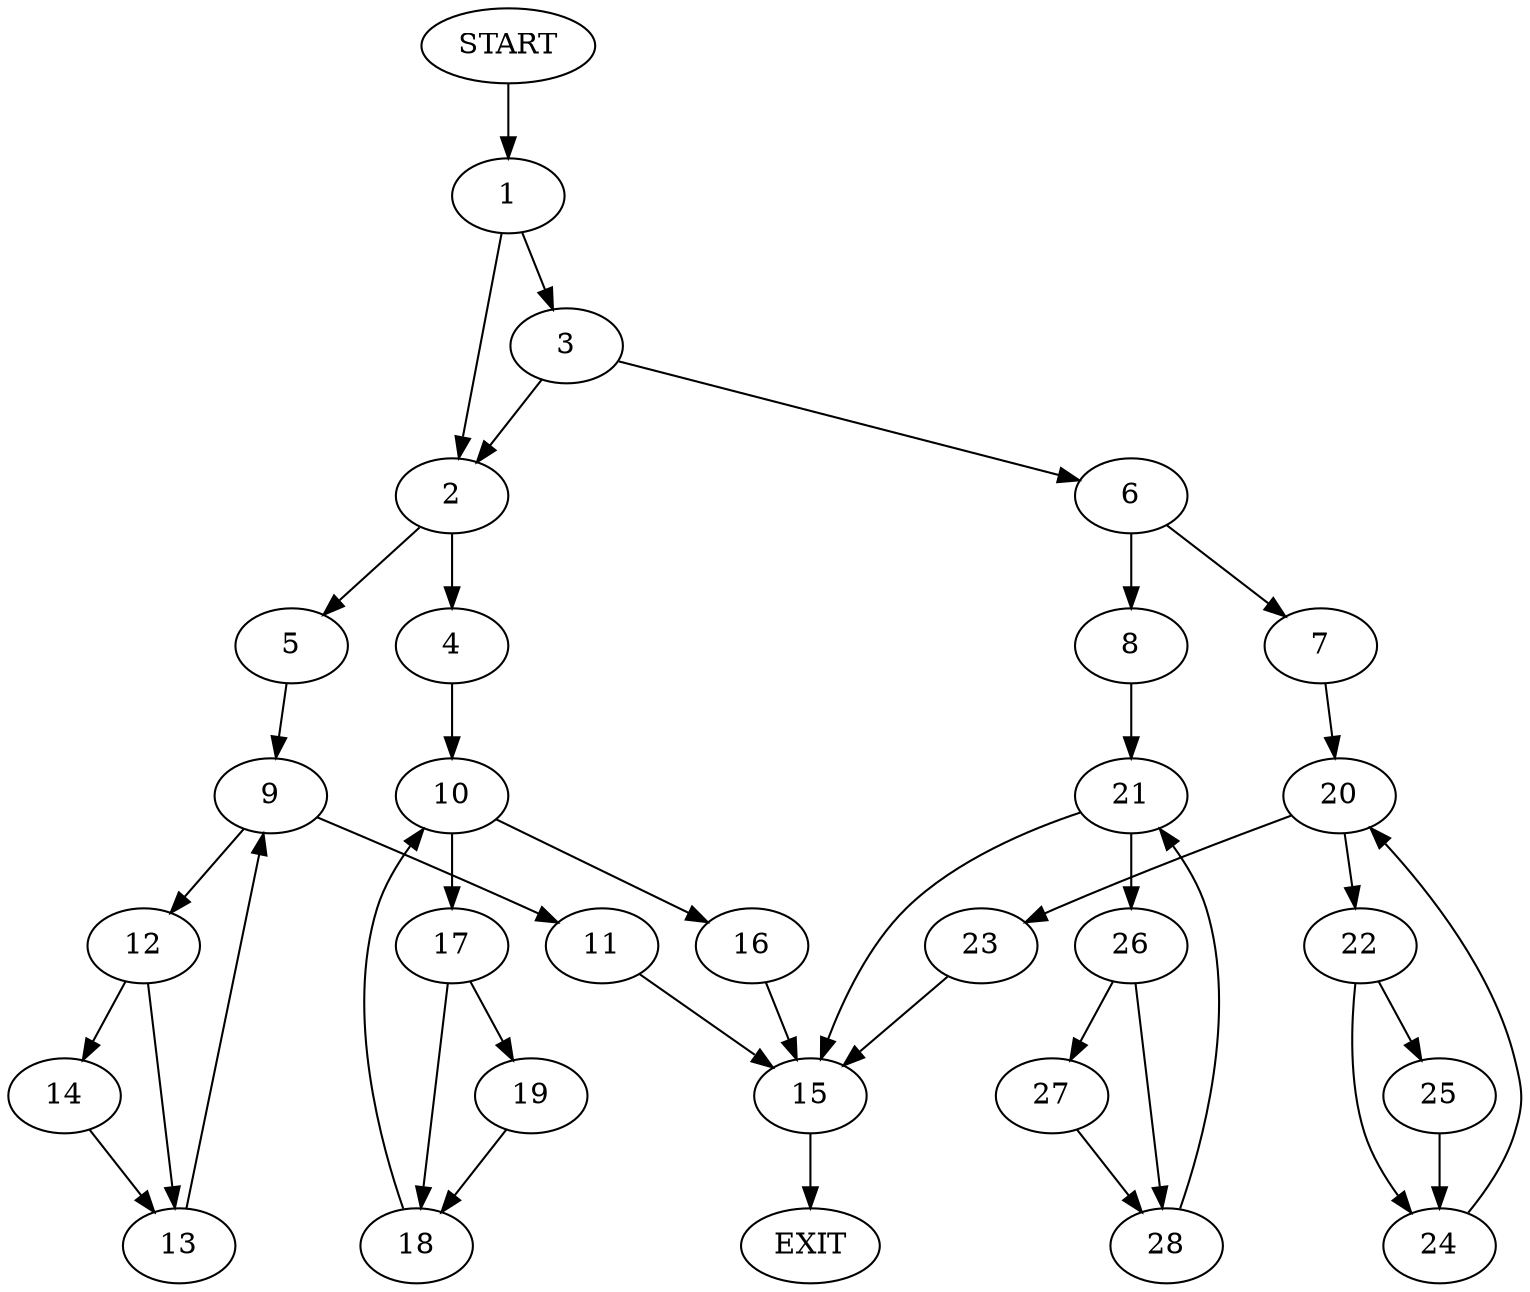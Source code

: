 digraph {
0 [label="START"]
29 [label="EXIT"]
0 -> 1
1 -> 2
1 -> 3
2 -> 4
2 -> 5
3 -> 6
3 -> 2
6 -> 7
6 -> 8
5 -> 9
4 -> 10
9 -> 11
9 -> 12
12 -> 13
12 -> 14
11 -> 15
13 -> 9
14 -> 13
15 -> 29
10 -> 16
10 -> 17
17 -> 18
17 -> 19
16 -> 15
18 -> 10
19 -> 18
7 -> 20
8 -> 21
20 -> 22
20 -> 23
22 -> 24
22 -> 25
23 -> 15
25 -> 24
24 -> 20
21 -> 15
21 -> 26
26 -> 27
26 -> 28
27 -> 28
28 -> 21
}
